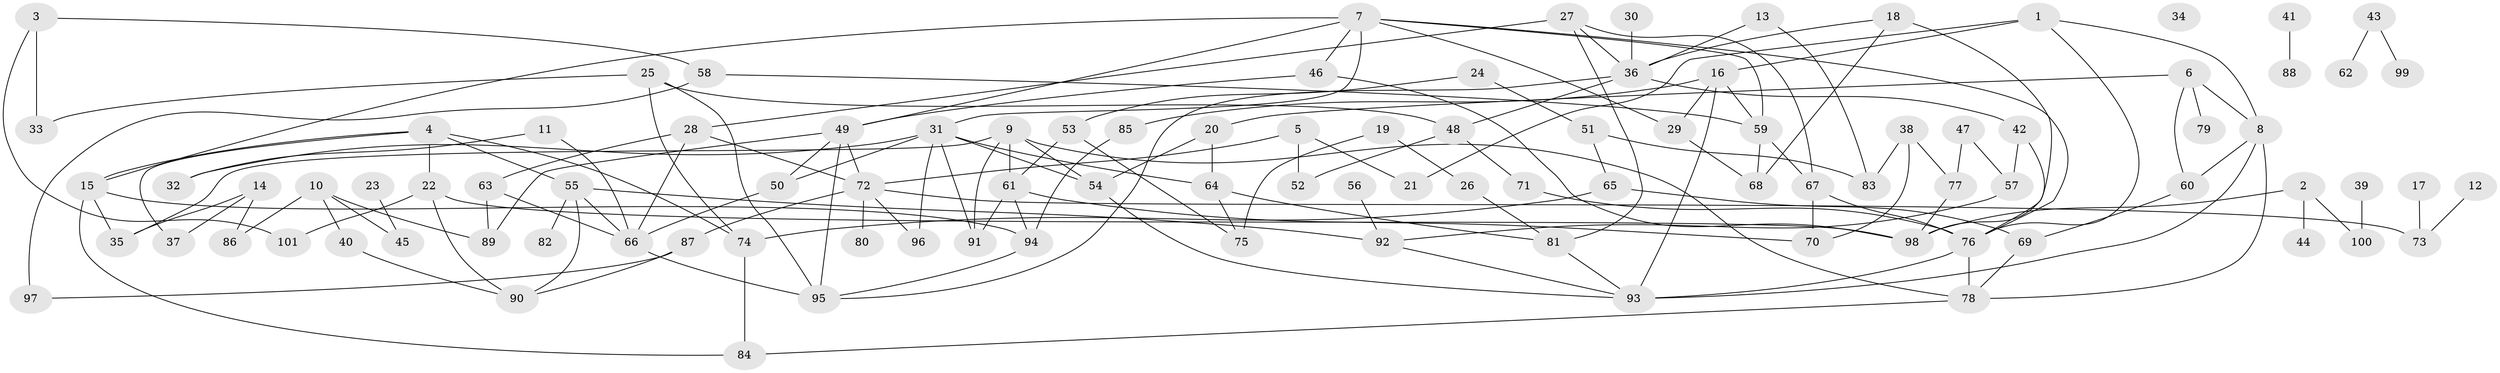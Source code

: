 // coarse degree distribution, {8: 0.029411764705882353, 2: 0.17647058823529413, 3: 0.20588235294117646, 5: 0.11764705882352941, 4: 0.14705882352941177, 11: 0.014705882352941176, 7: 0.07352941176470588, 1: 0.14705882352941177, 6: 0.058823529411764705, 0: 0.029411764705882353}
// Generated by graph-tools (version 1.1) at 2025/23/03/03/25 07:23:28]
// undirected, 101 vertices, 159 edges
graph export_dot {
graph [start="1"]
  node [color=gray90,style=filled];
  1;
  2;
  3;
  4;
  5;
  6;
  7;
  8;
  9;
  10;
  11;
  12;
  13;
  14;
  15;
  16;
  17;
  18;
  19;
  20;
  21;
  22;
  23;
  24;
  25;
  26;
  27;
  28;
  29;
  30;
  31;
  32;
  33;
  34;
  35;
  36;
  37;
  38;
  39;
  40;
  41;
  42;
  43;
  44;
  45;
  46;
  47;
  48;
  49;
  50;
  51;
  52;
  53;
  54;
  55;
  56;
  57;
  58;
  59;
  60;
  61;
  62;
  63;
  64;
  65;
  66;
  67;
  68;
  69;
  70;
  71;
  72;
  73;
  74;
  75;
  76;
  77;
  78;
  79;
  80;
  81;
  82;
  83;
  84;
  85;
  86;
  87;
  88;
  89;
  90;
  91;
  92;
  93;
  94;
  95;
  96;
  97;
  98;
  99;
  100;
  101;
  1 -- 8;
  1 -- 16;
  1 -- 21;
  1 -- 76;
  2 -- 44;
  2 -- 98;
  2 -- 100;
  3 -- 33;
  3 -- 58;
  3 -- 101;
  4 -- 15;
  4 -- 22;
  4 -- 37;
  4 -- 55;
  4 -- 74;
  5 -- 21;
  5 -- 52;
  5 -- 72;
  6 -- 8;
  6 -- 20;
  6 -- 60;
  6 -- 79;
  7 -- 15;
  7 -- 29;
  7 -- 31;
  7 -- 46;
  7 -- 49;
  7 -- 59;
  7 -- 76;
  8 -- 60;
  8 -- 78;
  8 -- 93;
  9 -- 35;
  9 -- 54;
  9 -- 61;
  9 -- 78;
  9 -- 91;
  10 -- 40;
  10 -- 45;
  10 -- 86;
  10 -- 89;
  11 -- 32;
  11 -- 66;
  12 -- 73;
  13 -- 36;
  13 -- 83;
  14 -- 35;
  14 -- 37;
  14 -- 86;
  15 -- 35;
  15 -- 84;
  15 -- 94;
  16 -- 29;
  16 -- 59;
  16 -- 85;
  16 -- 93;
  17 -- 73;
  18 -- 36;
  18 -- 68;
  18 -- 98;
  19 -- 26;
  19 -- 75;
  20 -- 54;
  20 -- 64;
  22 -- 90;
  22 -- 98;
  22 -- 101;
  23 -- 45;
  24 -- 51;
  24 -- 53;
  25 -- 33;
  25 -- 48;
  25 -- 74;
  25 -- 95;
  26 -- 81;
  27 -- 28;
  27 -- 36;
  27 -- 67;
  27 -- 81;
  28 -- 63;
  28 -- 66;
  28 -- 72;
  29 -- 68;
  30 -- 36;
  31 -- 32;
  31 -- 50;
  31 -- 54;
  31 -- 64;
  31 -- 91;
  31 -- 96;
  36 -- 42;
  36 -- 48;
  36 -- 95;
  38 -- 70;
  38 -- 77;
  38 -- 83;
  39 -- 100;
  40 -- 90;
  41 -- 88;
  42 -- 57;
  42 -- 76;
  43 -- 62;
  43 -- 99;
  46 -- 49;
  46 -- 98;
  47 -- 57;
  47 -- 77;
  48 -- 52;
  48 -- 71;
  49 -- 50;
  49 -- 72;
  49 -- 89;
  49 -- 95;
  50 -- 66;
  51 -- 65;
  51 -- 83;
  53 -- 61;
  53 -- 75;
  54 -- 93;
  55 -- 66;
  55 -- 82;
  55 -- 90;
  55 -- 92;
  56 -- 92;
  57 -- 92;
  58 -- 59;
  58 -- 97;
  59 -- 67;
  59 -- 68;
  60 -- 69;
  61 -- 70;
  61 -- 91;
  61 -- 94;
  63 -- 66;
  63 -- 89;
  64 -- 75;
  64 -- 81;
  65 -- 69;
  65 -- 74;
  66 -- 95;
  67 -- 70;
  67 -- 76;
  69 -- 78;
  71 -- 76;
  72 -- 73;
  72 -- 80;
  72 -- 87;
  72 -- 96;
  74 -- 84;
  76 -- 78;
  76 -- 93;
  77 -- 98;
  78 -- 84;
  81 -- 93;
  85 -- 94;
  87 -- 90;
  87 -- 97;
  92 -- 93;
  94 -- 95;
}
